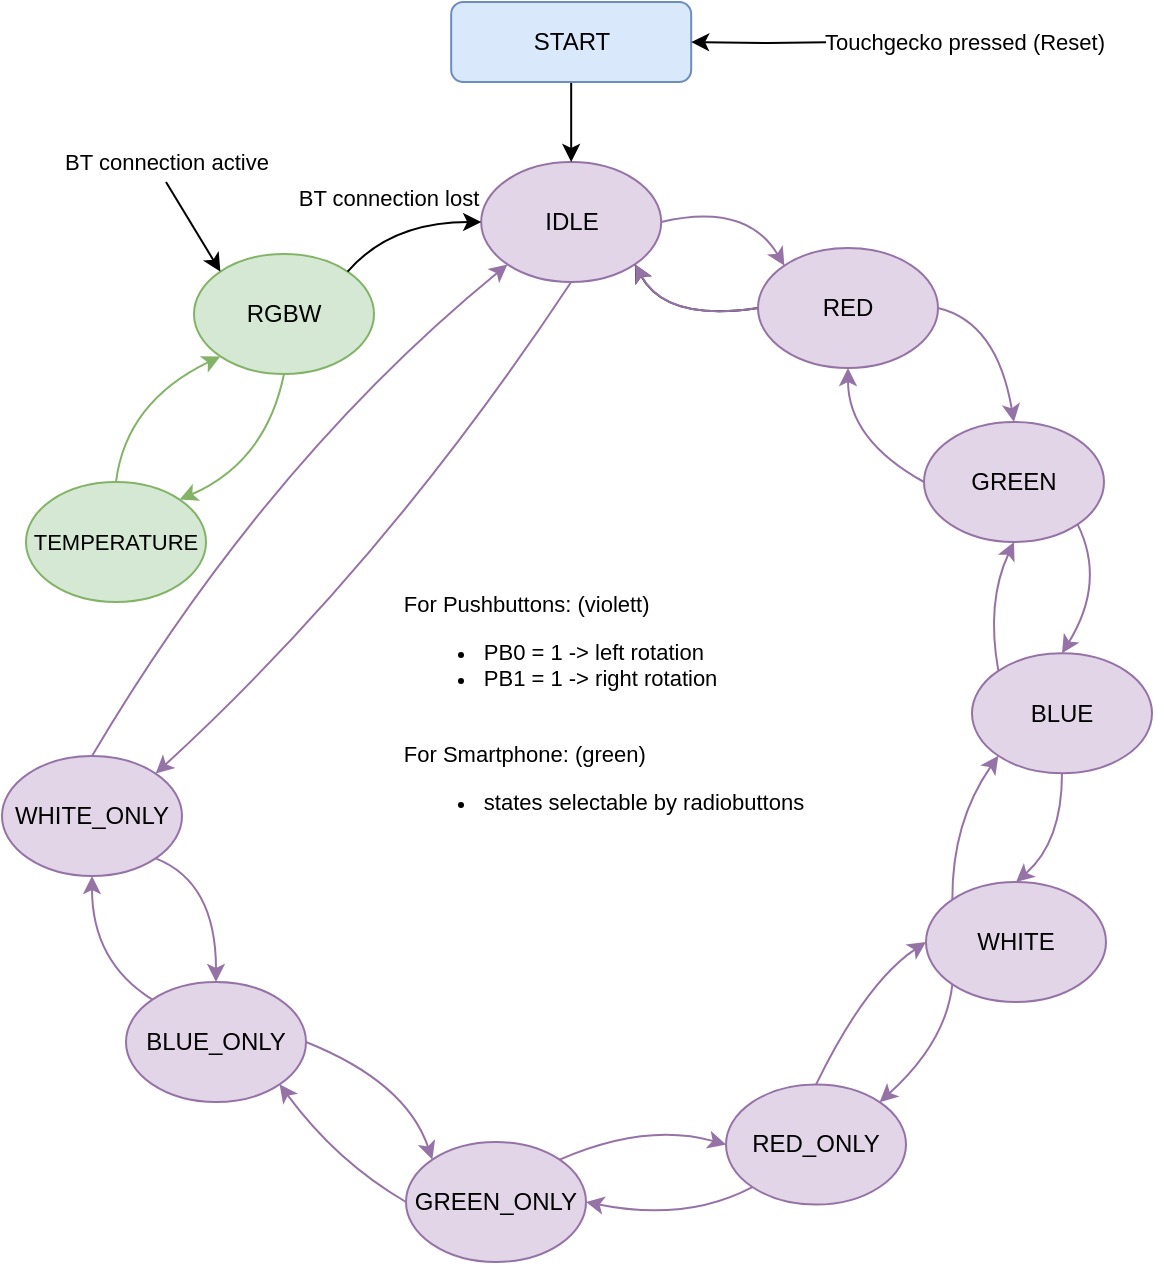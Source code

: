 <mxfile version="12.6.5" type="device"><diagram id="glc-Q7vsjSL0a1LaoOPw" name="Page-1"><mxGraphModel dx="1089" dy="810" grid="1" gridSize="10" guides="1" tooltips="1" connect="1" arrows="1" fold="1" page="1" pageScale="1" pageWidth="827" pageHeight="1169" math="0" shadow="0"><root><mxCell id="0"/><mxCell id="1" parent="0"/><mxCell id="IlSztdoVWhiQRUqAJUjG-1" value="IDLE" style="ellipse;whiteSpace=wrap;html=1;fillColor=#e1d5e7;strokeColor=#9673a6;" parent="1" vertex="1"><mxGeometry x="367.59" y="230" width="90" height="60" as="geometry"/></mxCell><mxCell id="IlSztdoVWhiQRUqAJUjG-20" style="edgeStyle=orthogonalEdgeStyle;rounded=0;orthogonalLoop=1;jettySize=auto;html=1;exitX=0.5;exitY=1;exitDx=0;exitDy=0;entryX=0.5;entryY=0;entryDx=0;entryDy=0;fontSize=11;" parent="1" source="IlSztdoVWhiQRUqAJUjG-2" target="IlSztdoVWhiQRUqAJUjG-1" edge="1"><mxGeometry relative="1" as="geometry"/></mxCell><mxCell id="IlSztdoVWhiQRUqAJUjG-2" value="START" style="rounded=1;whiteSpace=wrap;html=1;fillColor=#dae8fc;strokeColor=#6c8ebf;" parent="1" vertex="1"><mxGeometry x="352.59" y="150" width="120" height="40" as="geometry"/></mxCell><mxCell id="IlSztdoVWhiQRUqAJUjG-4" value="RED" style="ellipse;whiteSpace=wrap;html=1;fillColor=#e1d5e7;strokeColor=#9673a6;" parent="1" vertex="1"><mxGeometry x="506" y="273" width="90" height="60" as="geometry"/></mxCell><mxCell id="IlSztdoVWhiQRUqAJUjG-5" value="GREEN" style="ellipse;whiteSpace=wrap;html=1;fillColor=#e1d5e7;strokeColor=#9673a6;" parent="1" vertex="1"><mxGeometry x="589" y="360" width="90" height="60" as="geometry"/></mxCell><mxCell id="IlSztdoVWhiQRUqAJUjG-6" value="BLUE" style="ellipse;whiteSpace=wrap;html=1;fillColor=#e1d5e7;strokeColor=#9673a6;" parent="1" vertex="1"><mxGeometry x="613" y="475.65" width="90" height="60" as="geometry"/></mxCell><mxCell id="IlSztdoVWhiQRUqAJUjG-7" value="WHITE" style="ellipse;whiteSpace=wrap;html=1;fillColor=#e1d5e7;strokeColor=#9673a6;" parent="1" vertex="1"><mxGeometry x="590" y="590" width="90" height="60" as="geometry"/></mxCell><mxCell id="IlSztdoVWhiQRUqAJUjG-8" value="BLUE_ONLY" style="ellipse;whiteSpace=wrap;html=1;fillColor=#e1d5e7;strokeColor=#9673a6;" parent="1" vertex="1"><mxGeometry x="190" y="640" width="90" height="60" as="geometry"/></mxCell><mxCell id="IlSztdoVWhiQRUqAJUjG-9" value="RED_ONLY" style="ellipse;whiteSpace=wrap;html=1;fillColor=#e1d5e7;strokeColor=#9673a6;" parent="1" vertex="1"><mxGeometry x="490" y="691.29" width="90" height="60" as="geometry"/></mxCell><mxCell id="IlSztdoVWhiQRUqAJUjG-14" value="GREEN_ONLY" style="ellipse;whiteSpace=wrap;html=1;fillColor=#e1d5e7;strokeColor=#9673a6;" parent="1" vertex="1"><mxGeometry x="330" y="720" width="90" height="60" as="geometry"/></mxCell><mxCell id="IlSztdoVWhiQRUqAJUjG-16" value="RGBW" style="ellipse;whiteSpace=wrap;html=1;fillColor=#d5e8d4;strokeColor=#82b366;" parent="1" vertex="1"><mxGeometry x="224" y="276" width="90" height="60" as="geometry"/></mxCell><mxCell id="IlSztdoVWhiQRUqAJUjG-17" value="TEMPERATURE" style="ellipse;whiteSpace=wrap;html=1;fontSize=11;fillColor=#d5e8d4;strokeColor=#82b366;" parent="1" vertex="1"><mxGeometry x="140" y="390" width="90" height="60" as="geometry"/></mxCell><mxCell id="IlSztdoVWhiQRUqAJUjG-18" value="WHITE_ONLY" style="ellipse;whiteSpace=wrap;html=1;fillColor=#e1d5e7;strokeColor=#9673a6;" parent="1" vertex="1"><mxGeometry x="128" y="527" width="90" height="60" as="geometry"/></mxCell><mxCell id="IlSztdoVWhiQRUqAJUjG-23" value="" style="curved=1;endArrow=classic;html=1;fontSize=11;exitX=1;exitY=0.5;exitDx=0;exitDy=0;entryX=0;entryY=0;entryDx=0;entryDy=0;fillColor=#e1d5e7;strokeColor=#9673a6;spacing=6;spacingTop=-3;" parent="1" source="IlSztdoVWhiQRUqAJUjG-1" target="IlSztdoVWhiQRUqAJUjG-4" edge="1"><mxGeometry width="50" height="50" relative="1" as="geometry"><mxPoint x="520" y="230" as="sourcePoint"/><mxPoint x="570" y="180" as="targetPoint"/><Array as="points"><mxPoint x="500" y="250"/></Array></mxGeometry></mxCell><mxCell id="IlSztdoVWhiQRUqAJUjG-24" value="" style="curved=1;endArrow=classic;html=1;fontSize=11;exitX=0;exitY=0.5;exitDx=0;exitDy=0;entryX=1;entryY=1;entryDx=0;entryDy=0;" parent="1" source="IlSztdoVWhiQRUqAJUjG-4" target="IlSztdoVWhiQRUqAJUjG-1" edge="1"><mxGeometry width="50" height="50" relative="1" as="geometry"><mxPoint x="467.59" y="270.0" as="sourcePoint"/><mxPoint x="529.058" y="291.869" as="targetPoint"/><Array as="points"><mxPoint x="460" y="310"/></Array></mxGeometry></mxCell><mxCell id="IlSztdoVWhiQRUqAJUjG-25" value="" style="curved=1;endArrow=classic;html=1;fontSize=11;exitX=0;exitY=0.5;exitDx=0;exitDy=0;entryX=1;entryY=1;entryDx=0;entryDy=0;fillColor=#e1d5e7;strokeColor=#9673a6;spacingTop=7;" parent="1" edge="1"><mxGeometry width="50" height="50" relative="1" as="geometry"><mxPoint x="506" y="303" as="sourcePoint"/><mxPoint x="444.532" y="281.131" as="targetPoint"/><Array as="points"><mxPoint x="460" y="310"/></Array></mxGeometry></mxCell><mxCell id="IlSztdoVWhiQRUqAJUjG-26" value="" style="curved=1;endArrow=classic;html=1;fontSize=11;exitX=1;exitY=0.5;exitDx=0;exitDy=0;entryX=0.5;entryY=0;entryDx=0;entryDy=0;fillColor=#e1d5e7;strokeColor=#9673a6;" parent="1" source="IlSztdoVWhiQRUqAJUjG-4" target="IlSztdoVWhiQRUqAJUjG-5" edge="1"><mxGeometry width="50" height="50" relative="1" as="geometry"><mxPoint x="583.06" y="320.0" as="sourcePoint"/><mxPoint x="644.528" y="341.869" as="targetPoint"/><Array as="points"><mxPoint x="625.47" y="310"/></Array></mxGeometry></mxCell><mxCell id="IlSztdoVWhiQRUqAJUjG-27" value="" style="curved=1;endArrow=classic;html=1;fontSize=11;entryX=0.5;entryY=1;entryDx=0;entryDy=0;exitX=0;exitY=0.5;exitDx=0;exitDy=0;fillColor=#e1d5e7;strokeColor=#9673a6;" parent="1" source="IlSztdoVWhiQRUqAJUjG-5" target="IlSztdoVWhiQRUqAJUjG-4" edge="1"><mxGeometry width="50" height="50" relative="1" as="geometry"><mxPoint x="610" y="370" as="sourcePoint"/><mxPoint x="570.002" y="341.131" as="targetPoint"/><Array as="points"><mxPoint x="551" y="369"/></Array></mxGeometry></mxCell><mxCell id="IlSztdoVWhiQRUqAJUjG-28" value="" style="curved=1;endArrow=classic;html=1;fontSize=11;entryX=0.5;entryY=0;entryDx=0;entryDy=0;exitX=1;exitY=1;exitDx=0;exitDy=0;fillColor=#e1d5e7;strokeColor=#9673a6;" parent="1" source="IlSztdoVWhiQRUqAJUjG-5" target="IlSztdoVWhiQRUqAJUjG-6" edge="1"><mxGeometry width="50" height="50" relative="1" as="geometry"><mxPoint x="666" y="430" as="sourcePoint"/><mxPoint x="704.528" y="441.869" as="targetPoint"/><Array as="points"><mxPoint x="680" y="440"/></Array></mxGeometry></mxCell><mxCell id="IlSztdoVWhiQRUqAJUjG-29" value="" style="curved=1;endArrow=classic;html=1;fontSize=11;exitX=0;exitY=0;exitDx=0;exitDy=0;entryX=0.5;entryY=1;entryDx=0;entryDy=0;fillColor=#e1d5e7;strokeColor=#9673a6;" parent="1" source="IlSztdoVWhiQRUqAJUjG-6" target="IlSztdoVWhiQRUqAJUjG-5" edge="1"><mxGeometry width="50" height="50" relative="1" as="geometry"><mxPoint x="691.47" y="463" as="sourcePoint"/><mxPoint x="630.002" y="441.131" as="targetPoint"/><Array as="points"><mxPoint x="620" y="450"/></Array></mxGeometry></mxCell><mxCell id="IlSztdoVWhiQRUqAJUjG-30" value="" style="curved=1;endArrow=classic;html=1;fontSize=11;exitX=0.5;exitY=1;exitDx=0;exitDy=0;entryX=0.5;entryY=0;entryDx=0;entryDy=0;fillColor=#e1d5e7;strokeColor=#9673a6;" parent="1" source="IlSztdoVWhiQRUqAJUjG-6" target="IlSztdoVWhiQRUqAJUjG-7" edge="1"><mxGeometry width="50" height="50" relative="1" as="geometry"><mxPoint x="641.53" y="545.65" as="sourcePoint"/><mxPoint x="702.998" y="567.519" as="targetPoint"/><Array as="points"><mxPoint x="658" y="570"/></Array></mxGeometry></mxCell><mxCell id="IlSztdoVWhiQRUqAJUjG-31" value="" style="curved=1;endArrow=classic;html=1;fontSize=11;exitX=0;exitY=0;exitDx=0;exitDy=0;entryX=0;entryY=1;entryDx=0;entryDy=0;fillColor=#e1d5e7;strokeColor=#9673a6;" parent="1" source="IlSztdoVWhiQRUqAJUjG-7" target="IlSztdoVWhiQRUqAJUjG-6" edge="1"><mxGeometry width="50" height="50" relative="1" as="geometry"><mxPoint x="689.94" y="588.65" as="sourcePoint"/><mxPoint x="628.472" y="566.781" as="targetPoint"/><Array as="points"><mxPoint x="603" y="560"/></Array></mxGeometry></mxCell><mxCell id="IlSztdoVWhiQRUqAJUjG-32" value="" style="curved=1;endArrow=classic;html=1;fontSize=11;exitX=0;exitY=1;exitDx=0;exitDy=0;entryX=1;entryY=0;entryDx=0;entryDy=0;fillColor=#e1d5e7;strokeColor=#9673a6;" parent="1" source="IlSztdoVWhiQRUqAJUjG-7" target="IlSztdoVWhiQRUqAJUjG-9" edge="1"><mxGeometry width="50" height="50" relative="1" as="geometry"><mxPoint x="551.53" y="650.0" as="sourcePoint"/><mxPoint x="612.998" y="671.869" as="targetPoint"/><Array as="points"><mxPoint x="600" y="670"/></Array></mxGeometry></mxCell><mxCell id="IlSztdoVWhiQRUqAJUjG-33" value="" style="curved=1;endArrow=classic;html=1;fontSize=11;exitX=0.5;exitY=0;exitDx=0;exitDy=0;entryX=0;entryY=0.5;entryDx=0;entryDy=0;fillColor=#e1d5e7;strokeColor=#9673a6;" parent="1" source="IlSztdoVWhiQRUqAJUjG-9" target="IlSztdoVWhiQRUqAJUjG-7" edge="1"><mxGeometry width="50" height="50" relative="1" as="geometry"><mxPoint x="599.94" y="693" as="sourcePoint"/><mxPoint x="538.472" y="671.131" as="targetPoint"/><Array as="points"><mxPoint x="560" y="640"/></Array></mxGeometry></mxCell><mxCell id="IlSztdoVWhiQRUqAJUjG-34" value="" style="curved=1;endArrow=classic;html=1;fontSize=11;exitX=1;exitY=0;exitDx=0;exitDy=0;entryX=0;entryY=0.5;entryDx=0;entryDy=0;fillColor=#e1d5e7;strokeColor=#9673a6;" parent="1" source="IlSztdoVWhiQRUqAJUjG-14" target="IlSztdoVWhiQRUqAJUjG-9" edge="1"><mxGeometry width="50" height="50" relative="1" as="geometry"><mxPoint x="433.06" y="710.0" as="sourcePoint"/><mxPoint x="494.528" y="731.869" as="targetPoint"/><Array as="points"><mxPoint x="450" y="710"/></Array></mxGeometry></mxCell><mxCell id="IlSztdoVWhiQRUqAJUjG-35" value="" style="curved=1;endArrow=classic;html=1;fontSize=11;exitX=0;exitY=1;exitDx=0;exitDy=0;entryX=1;entryY=0.5;entryDx=0;entryDy=0;fillColor=#e1d5e7;strokeColor=#9673a6;" parent="1" source="IlSztdoVWhiQRUqAJUjG-9" target="IlSztdoVWhiQRUqAJUjG-14" edge="1"><mxGeometry width="50" height="50" relative="1" as="geometry"><mxPoint x="481.47" y="753" as="sourcePoint"/><mxPoint x="420.002" y="731.131" as="targetPoint"/><Array as="points"><mxPoint x="470" y="760"/></Array></mxGeometry></mxCell><mxCell id="IlSztdoVWhiQRUqAJUjG-36" value="" style="curved=1;endArrow=classic;html=1;fontSize=11;exitX=1;exitY=0.5;exitDx=0;exitDy=0;entryX=0;entryY=0;entryDx=0;entryDy=0;fillColor=#e1d5e7;strokeColor=#9673a6;" parent="1" source="IlSztdoVWhiQRUqAJUjG-8" target="IlSztdoVWhiQRUqAJUjG-14" edge="1"><mxGeometry width="50" height="50" relative="1" as="geometry"><mxPoint x="293.06" y="680.0" as="sourcePoint"/><mxPoint x="354.528" y="701.869" as="targetPoint"/><Array as="points"><mxPoint x="330" y="690"/></Array></mxGeometry></mxCell><mxCell id="IlSztdoVWhiQRUqAJUjG-37" value="" style="curved=1;endArrow=classic;html=1;fontSize=11;exitX=0;exitY=0.5;exitDx=0;exitDy=0;entryX=1;entryY=1;entryDx=0;entryDy=0;fillColor=#e1d5e7;strokeColor=#9673a6;" parent="1" source="IlSztdoVWhiQRUqAJUjG-14" target="IlSztdoVWhiQRUqAJUjG-8" edge="1"><mxGeometry width="50" height="50" relative="1" as="geometry"><mxPoint x="341.47" y="723" as="sourcePoint"/><mxPoint x="280.002" y="701.131" as="targetPoint"/><Array as="points"><mxPoint x="295.47" y="730"/></Array></mxGeometry></mxCell><mxCell id="IlSztdoVWhiQRUqAJUjG-40" value="" style="curved=1;endArrow=classic;html=1;fontSize=11;exitX=1;exitY=1;exitDx=0;exitDy=0;entryX=0.5;entryY=0;entryDx=0;entryDy=0;fillColor=#e1d5e7;strokeColor=#9673a6;" parent="1" source="IlSztdoVWhiQRUqAJUjG-18" target="IlSztdoVWhiQRUqAJUjG-8" edge="1"><mxGeometry width="50" height="50" relative="1" as="geometry"><mxPoint x="183.06" y="590.0" as="sourcePoint"/><mxPoint x="244.528" y="611.869" as="targetPoint"/><Array as="points"><mxPoint x="235" y="590"/></Array></mxGeometry></mxCell><mxCell id="IlSztdoVWhiQRUqAJUjG-41" value="" style="curved=1;endArrow=classic;html=1;fontSize=11;exitX=0;exitY=0;exitDx=0;exitDy=0;entryX=0.5;entryY=1;entryDx=0;entryDy=0;fillColor=#e1d5e7;strokeColor=#9673a6;" parent="1" source="IlSztdoVWhiQRUqAJUjG-8" target="IlSztdoVWhiQRUqAJUjG-18" edge="1"><mxGeometry width="50" height="50" relative="1" as="geometry"><mxPoint x="231.47" y="633" as="sourcePoint"/><mxPoint x="170.002" y="611.131" as="targetPoint"/><Array as="points"><mxPoint x="173" y="630"/></Array></mxGeometry></mxCell><mxCell id="IlSztdoVWhiQRUqAJUjG-43" value="" style="curved=1;endArrow=classic;html=1;fontSize=11;exitX=0.5;exitY=0;exitDx=0;exitDy=0;entryX=0;entryY=1;entryDx=0;entryDy=0;fillColor=#e1d5e7;strokeColor=#9673a6;" parent="1" source="IlSztdoVWhiQRUqAJUjG-18" target="IlSztdoVWhiQRUqAJUjG-1" edge="1"><mxGeometry width="50" height="50" relative="1" as="geometry"><mxPoint x="221.47" y="503" as="sourcePoint"/><mxPoint x="160.002" y="481.131" as="targetPoint"/><Array as="points"><mxPoint x="260" y="380"/></Array></mxGeometry></mxCell><mxCell id="IlSztdoVWhiQRUqAJUjG-44" value="" style="curved=1;endArrow=classic;html=1;fontSize=11;exitX=0.5;exitY=0;exitDx=0;exitDy=0;entryX=0;entryY=1;entryDx=0;entryDy=0;fillColor=#d5e8d4;strokeColor=#82b366;" parent="1" source="IlSztdoVWhiQRUqAJUjG-17" target="IlSztdoVWhiQRUqAJUjG-16" edge="1"><mxGeometry width="50" height="50" relative="1" as="geometry"><mxPoint x="243.06" y="360.0" as="sourcePoint"/><mxPoint x="304.528" y="381.869" as="targetPoint"/><Array as="points"><mxPoint x="190" y="350"/></Array></mxGeometry></mxCell><mxCell id="IlSztdoVWhiQRUqAJUjG-45" value="" style="curved=1;endArrow=classic;html=1;fontSize=11;exitX=0.5;exitY=1;exitDx=0;exitDy=0;entryX=1;entryY=0;entryDx=0;entryDy=0;fillColor=#d5e8d4;strokeColor=#82b366;" parent="1" source="IlSztdoVWhiQRUqAJUjG-16" target="IlSztdoVWhiQRUqAJUjG-17" edge="1"><mxGeometry width="50" height="50" relative="1" as="geometry"><mxPoint x="291.47" y="403" as="sourcePoint"/><mxPoint x="230.002" y="381.131" as="targetPoint"/><Array as="points"><mxPoint x="260" y="380"/></Array></mxGeometry></mxCell><mxCell id="IlSztdoVWhiQRUqAJUjG-50" value="BT connection lost" style="curved=1;endArrow=classic;html=1;fontSize=11;exitX=1;exitY=0;exitDx=0;exitDy=0;entryX=0;entryY=0.5;entryDx=0;entryDy=0;strokeColor=#000000;rounded=0;spacingLeft=-3;spacingTop=-4;" parent="1" source="IlSztdoVWhiQRUqAJUjG-16" target="IlSztdoVWhiQRUqAJUjG-1" edge="1"><mxGeometry x="-0.158" y="10" width="50" height="50" relative="1" as="geometry"><mxPoint x="280.0" y="270.0" as="sourcePoint"/><mxPoint x="341.468" y="291.869" as="targetPoint"/><Array as="points"><mxPoint x="322.41" y="260"/></Array><mxPoint as="offset"/></mxGeometry></mxCell><mxCell id="IlSztdoVWhiQRUqAJUjG-51" value="" style="curved=1;endArrow=classic;html=1;fontSize=11;exitX=0.5;exitY=1;exitDx=0;exitDy=0;entryX=1;entryY=0;entryDx=0;entryDy=0;fillColor=#e1d5e7;strokeColor=#9673a6;" parent="1" source="IlSztdoVWhiQRUqAJUjG-1" target="IlSztdoVWhiQRUqAJUjG-18" edge="1"><mxGeometry width="50" height="50" relative="1" as="geometry"><mxPoint x="381.47" y="329" as="sourcePoint"/><mxPoint x="320.002" y="307.131" as="targetPoint"/><Array as="points"><mxPoint x="320" y="430"/></Array></mxGeometry></mxCell><mxCell id="IlSztdoVWhiQRUqAJUjG-53" value="&lt;div style=&quot;text-align: left&quot;&gt;&lt;span&gt;For Pushbuttons: (violett)&lt;/span&gt;&lt;/div&gt;&lt;ul&gt;&lt;li style=&quot;text-align: left&quot;&gt;PB0 = 1 -&amp;gt; left rotation&lt;/li&gt;&lt;li style=&quot;text-align: left&quot;&gt;PB1 = 1 -&amp;gt; right rotation&lt;/li&gt;&lt;/ul&gt;&lt;div style=&quot;text-align: left&quot;&gt;&lt;br&gt;&lt;/div&gt;&lt;div style=&quot;text-align: left&quot;&gt;For Smartphone: (green)&lt;/div&gt;&lt;div style=&quot;text-align: left&quot;&gt;&lt;ul&gt;&lt;li&gt;states selectable by radiobuttons&lt;/li&gt;&lt;/ul&gt;&lt;/div&gt;" style="text;html=1;strokeColor=none;fillColor=none;align=center;verticalAlign=middle;whiteSpace=wrap;rounded=0;fontSize=11;" parent="1" vertex="1"><mxGeometry x="319.24" y="463.48" width="220" height="84.35" as="geometry"/></mxCell><mxCell id="IlSztdoVWhiQRUqAJUjG-55" value="Touchgecko pressed (Reset)" style="edgeStyle=orthogonalEdgeStyle;rounded=0;orthogonalLoop=1;jettySize=auto;html=1;entryX=1;entryY=0.5;entryDx=0;entryDy=0;fontSize=11;" parent="1" target="IlSztdoVWhiQRUqAJUjG-2" edge="1"><mxGeometry x="-1" y="-60" relative="1" as="geometry"><mxPoint x="550" y="170" as="sourcePoint"/><mxPoint x="422.59" y="240" as="targetPoint"/><mxPoint x="60" y="60" as="offset"/></mxGeometry></mxCell><mxCell id="Y-zw4_2tXVPy46jfFsgj-4" value="" style="endArrow=classic;html=1;entryX=0;entryY=0;entryDx=0;entryDy=0;" parent="1" target="IlSztdoVWhiQRUqAJUjG-16" edge="1"><mxGeometry width="50" height="50" relative="1" as="geometry"><mxPoint x="210" y="240" as="sourcePoint"/><mxPoint x="190" y="200" as="targetPoint"/></mxGeometry></mxCell><mxCell id="Y-zw4_2tXVPy46jfFsgj-5" value="&lt;span style=&quot;font-size: 11px&quot;&gt;BT connection active&lt;/span&gt;" style="text;html=1;align=center;verticalAlign=middle;resizable=0;points=[];labelBackgroundColor=#ffffff;" parent="Y-zw4_2tXVPy46jfFsgj-4" vertex="1" connectable="0"><mxGeometry x="-0.659" y="-1" relative="1" as="geometry"><mxPoint x="-3.81" y="-18.21" as="offset"/></mxGeometry></mxCell></root></mxGraphModel></diagram></mxfile>